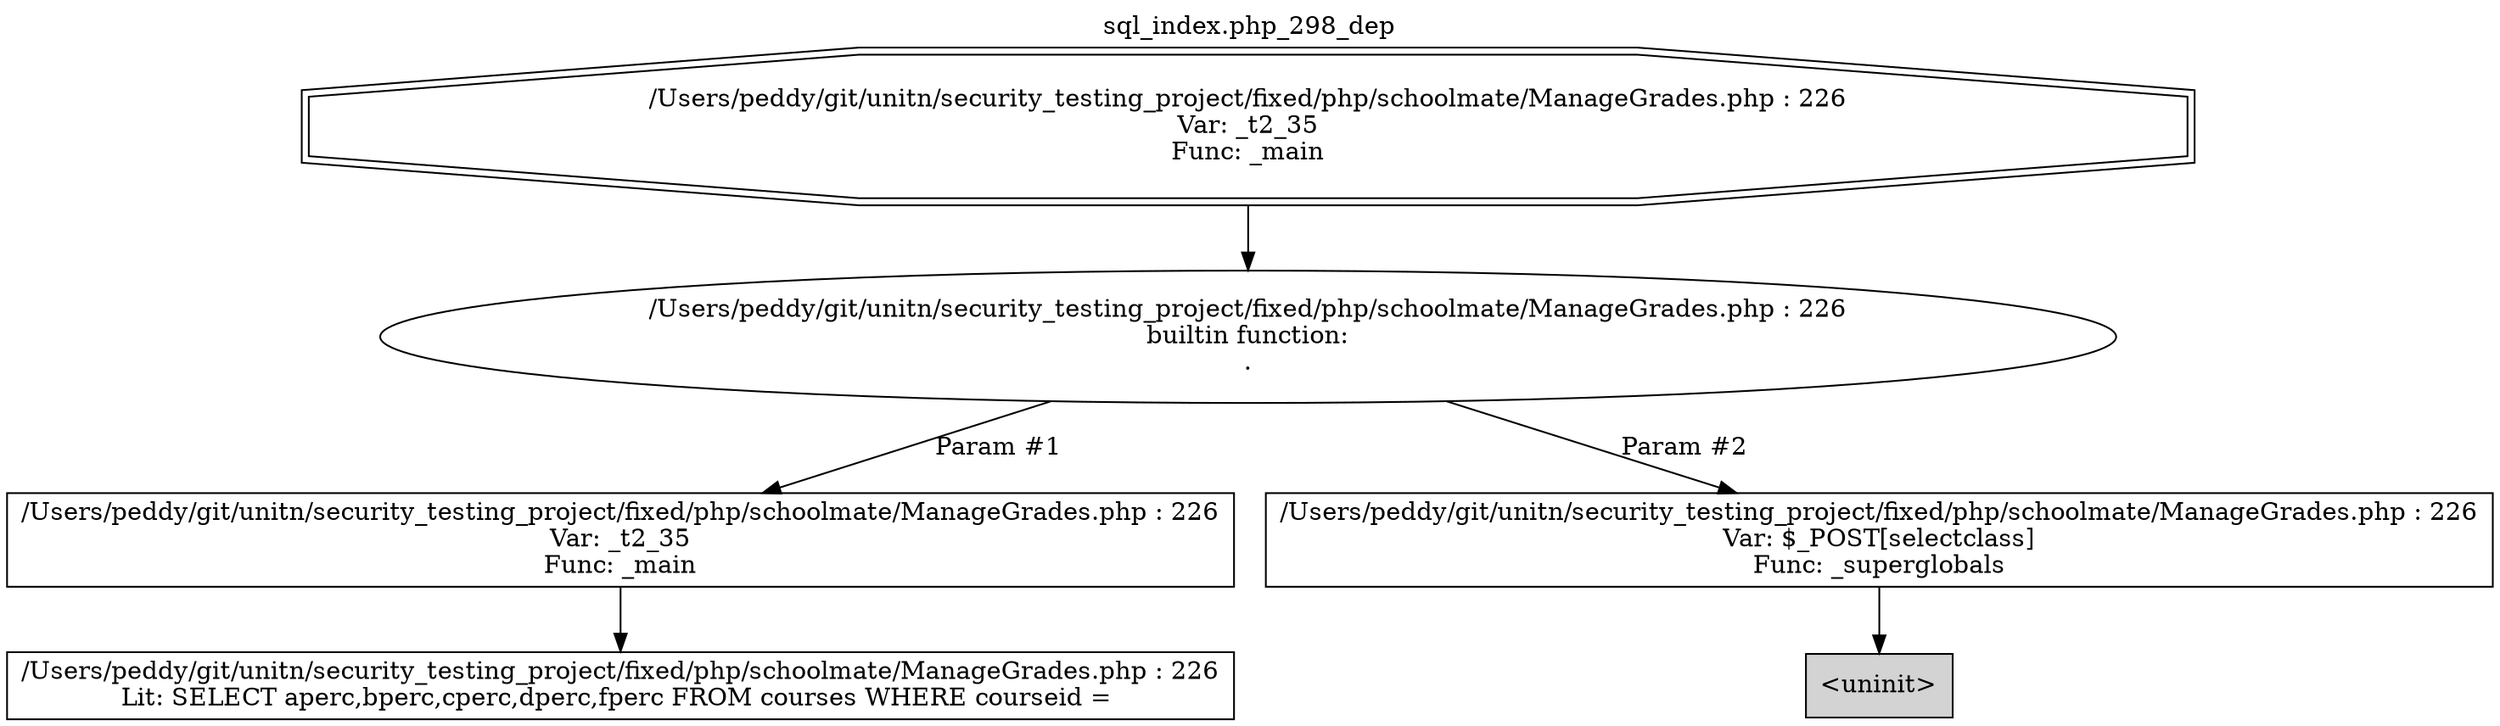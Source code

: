digraph cfg {
  label="sql_index.php_298_dep";
  labelloc=t;
  n1 [shape=doubleoctagon, label="/Users/peddy/git/unitn/security_testing_project/fixed/php/schoolmate/ManageGrades.php : 226\nVar: _t2_35\nFunc: _main\n"];
  n2 [shape=ellipse, label="/Users/peddy/git/unitn/security_testing_project/fixed/php/schoolmate/ManageGrades.php : 226\nbuiltin function:\n.\n"];
  n3 [shape=box, label="/Users/peddy/git/unitn/security_testing_project/fixed/php/schoolmate/ManageGrades.php : 226\nVar: _t2_35\nFunc: _main\n"];
  n4 [shape=box, label="/Users/peddy/git/unitn/security_testing_project/fixed/php/schoolmate/ManageGrades.php : 226\nLit: SELECT aperc,bperc,cperc,dperc,fperc FROM courses WHERE courseid = \n"];
  n5 [shape=box, label="/Users/peddy/git/unitn/security_testing_project/fixed/php/schoolmate/ManageGrades.php : 226\nVar: $_POST[selectclass]\nFunc: _superglobals\n"];
  n6 [shape=box, label="<uninit>",style=filled];
  n1 -> n2;
  n3 -> n4;
  n2 -> n3[label="Param #1"];
  n2 -> n5[label="Param #2"];
  n5 -> n6;
}
